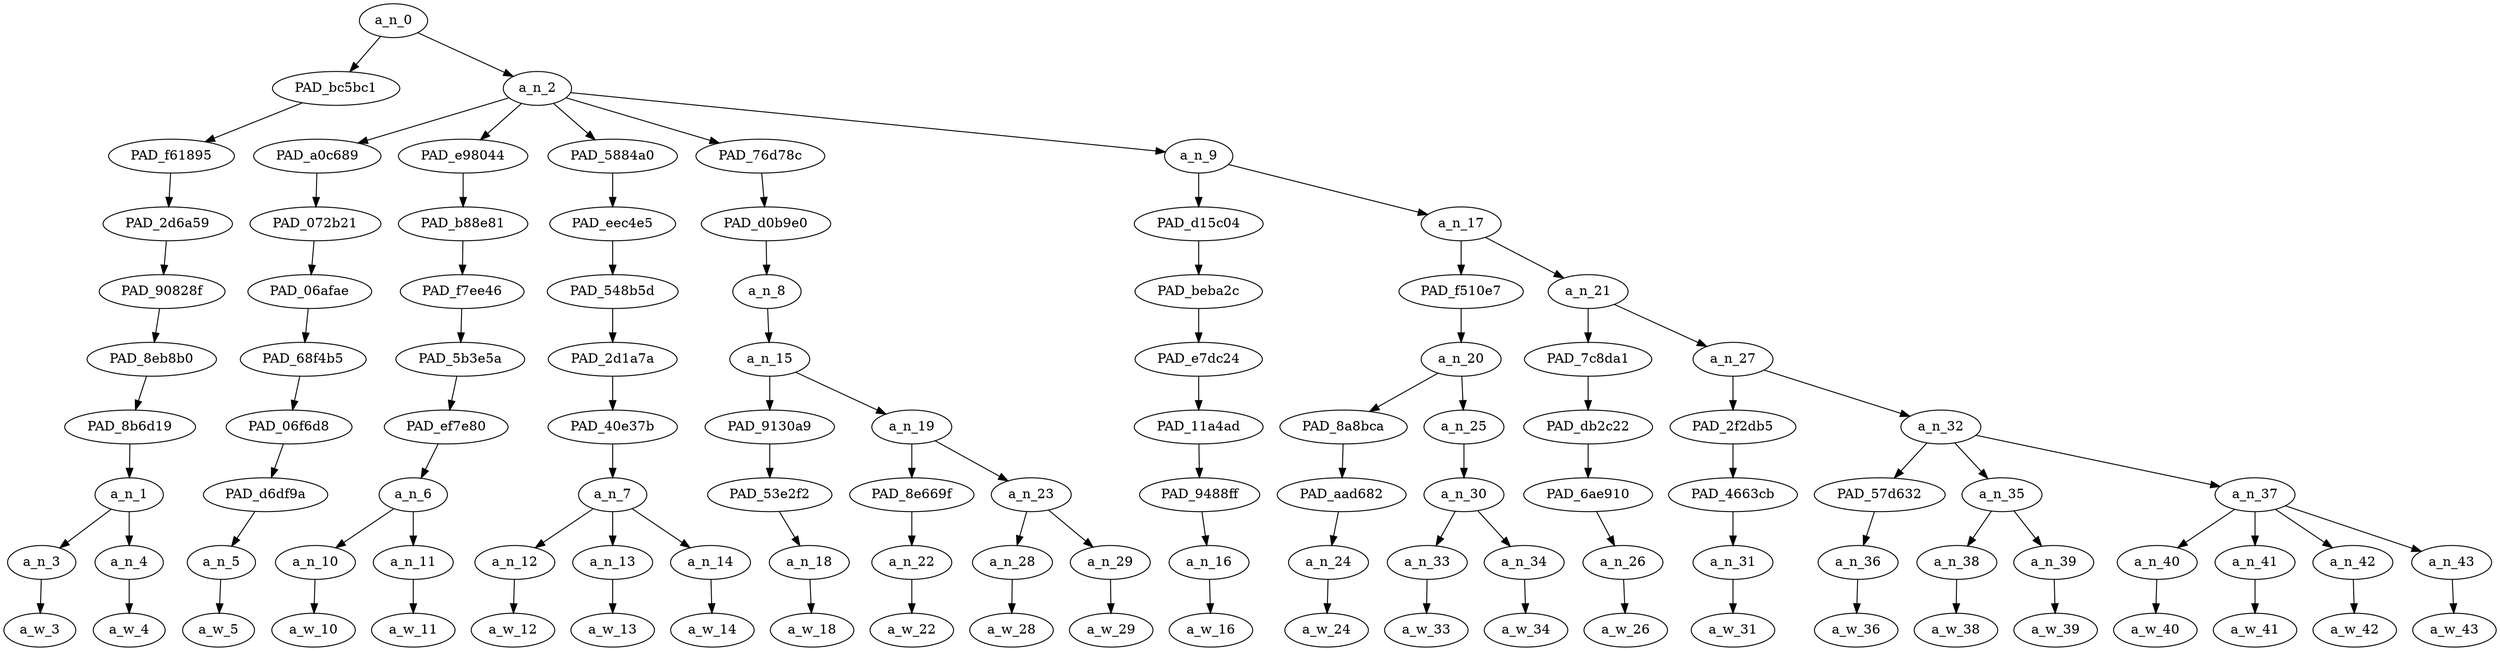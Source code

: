 strict digraph "" {
	a_n_0	[div_dir=1,
		index=0,
		level=9,
		pos="3.664583333333333,9!",
		text_span="[0, 1, 2, 3, 4, 5, 6, 7, 8, 9, 10, 11, 12, 13, 14, 15, 16, 17, 18, 19, 20, 21, 22, 23, 24]",
		value=1.00000000];
	PAD_bc5bc1	[div_dir=-1,
		index=0,
		level=8,
		pos="0.5,8!",
		text_span="[0, 1]",
		value=0.04169348];
	a_n_0 -> PAD_bc5bc1;
	a_n_2	[div_dir=1,
		index=1,
		level=8,
		pos="6.829166666666666,8!",
		text_span="[2, 3, 4, 5, 6, 7, 8, 9, 10, 11, 12, 13, 14, 15, 16, 17, 18, 19, 20, 21, 22, 23, 24]",
		value=0.95823834];
	a_n_0 -> a_n_2;
	PAD_f61895	[div_dir=-1,
		index=0,
		level=7,
		pos="0.5,7!",
		text_span="[0, 1]",
		value=0.04169348];
	PAD_bc5bc1 -> PAD_f61895;
	PAD_2d6a59	[div_dir=-1,
		index=0,
		level=6,
		pos="0.5,6!",
		text_span="[0, 1]",
		value=0.04169348];
	PAD_f61895 -> PAD_2d6a59;
	PAD_90828f	[div_dir=-1,
		index=0,
		level=5,
		pos="0.5,5!",
		text_span="[0, 1]",
		value=0.04169348];
	PAD_2d6a59 -> PAD_90828f;
	PAD_8eb8b0	[div_dir=-1,
		index=0,
		level=4,
		pos="0.5,4!",
		text_span="[0, 1]",
		value=0.04169348];
	PAD_90828f -> PAD_8eb8b0;
	PAD_8b6d19	[div_dir=-1,
		index=0,
		level=3,
		pos="0.5,3!",
		text_span="[0, 1]",
		value=0.04169348];
	PAD_8eb8b0 -> PAD_8b6d19;
	a_n_1	[div_dir=-1,
		index=0,
		level=2,
		pos="0.5,2!",
		text_span="[0, 1]",
		value=0.04169348];
	PAD_8b6d19 -> a_n_1;
	a_n_3	[div_dir=-1,
		index=0,
		level=1,
		pos="0.0,1!",
		text_span="[0]",
		value=0.01812509];
	a_n_1 -> a_n_3;
	a_n_4	[div_dir=-1,
		index=1,
		level=1,
		pos="1.0,1!",
		text_span="[1]",
		value=0.02341998];
	a_n_1 -> a_n_4;
	a_w_3	[div_dir=0,
		index=0,
		level=0,
		pos="0,0!",
		text_span="[0]",
		value=i];
	a_n_3 -> a_w_3;
	a_w_4	[div_dir=0,
		index=1,
		level=0,
		pos="1,0!",
		text_span="[1]",
		value=fucking];
	a_n_4 -> a_w_4;
	PAD_a0c689	[div_dir=-1,
		index=1,
		level=7,
		pos="2.0,7!",
		text_span="[2]",
		value=0.03018363];
	a_n_2 -> PAD_a0c689;
	PAD_e98044	[div_dir=-1,
		index=2,
		level=7,
		pos="3.5,7!",
		text_span="[3, 4]",
		value=0.05438706];
	a_n_2 -> PAD_e98044;
	PAD_5884a0	[div_dir=1,
		index=3,
		level=7,
		pos="6.0,7!",
		text_span="[5, 6, 7]",
		value=0.04851420];
	a_n_2 -> PAD_5884a0;
	PAD_76d78c	[div_dir=1,
		index=4,
		level=7,
		pos="8.875,7!",
		text_span="[8, 9, 10, 11]",
		value=0.27364282];
	a_n_2 -> PAD_76d78c;
	a_n_9	[div_dir=1,
		index=5,
		level=7,
		pos="13.770833333333332,7!",
		text_span="[12, 13, 14, 15, 16, 17, 18, 19, 20, 21, 22, 23, 24]",
		value=0.55140081];
	a_n_2 -> a_n_9;
	PAD_072b21	[div_dir=-1,
		index=1,
		level=6,
		pos="2.0,6!",
		text_span="[2]",
		value=0.03018363];
	PAD_a0c689 -> PAD_072b21;
	PAD_06afae	[div_dir=-1,
		index=1,
		level=5,
		pos="2.0,5!",
		text_span="[2]",
		value=0.03018363];
	PAD_072b21 -> PAD_06afae;
	PAD_68f4b5	[div_dir=-1,
		index=1,
		level=4,
		pos="2.0,4!",
		text_span="[2]",
		value=0.03018363];
	PAD_06afae -> PAD_68f4b5;
	PAD_06f6d8	[div_dir=-1,
		index=1,
		level=3,
		pos="2.0,3!",
		text_span="[2]",
		value=0.03018363];
	PAD_68f4b5 -> PAD_06f6d8;
	PAD_d6df9a	[div_dir=-1,
		index=1,
		level=2,
		pos="2.0,2!",
		text_span="[2]",
		value=0.03018363];
	PAD_06f6d8 -> PAD_d6df9a;
	a_n_5	[div_dir=-1,
		index=2,
		level=1,
		pos="2.0,1!",
		text_span="[2]",
		value=0.03018363];
	PAD_d6df9a -> a_n_5;
	a_w_5	[div_dir=0,
		index=2,
		level=0,
		pos="2,0!",
		text_span="[2]",
		value=hate];
	a_n_5 -> a_w_5;
	PAD_b88e81	[div_dir=-1,
		index=2,
		level=6,
		pos="3.5,6!",
		text_span="[3, 4]",
		value=0.05438706];
	PAD_e98044 -> PAD_b88e81;
	PAD_f7ee46	[div_dir=-1,
		index=2,
		level=5,
		pos="3.5,5!",
		text_span="[3, 4]",
		value=0.05438706];
	PAD_b88e81 -> PAD_f7ee46;
	PAD_5b3e5a	[div_dir=-1,
		index=2,
		level=4,
		pos="3.5,4!",
		text_span="[3, 4]",
		value=0.05438706];
	PAD_f7ee46 -> PAD_5b3e5a;
	PAD_ef7e80	[div_dir=-1,
		index=2,
		level=3,
		pos="3.5,3!",
		text_span="[3, 4]",
		value=0.05438706];
	PAD_5b3e5a -> PAD_ef7e80;
	a_n_6	[div_dir=-1,
		index=2,
		level=2,
		pos="3.5,2!",
		text_span="[3, 4]",
		value=0.05438706];
	PAD_ef7e80 -> a_n_6;
	a_n_10	[div_dir=-1,
		index=3,
		level=1,
		pos="3.0,1!",
		text_span="[3]",
		value=0.02135034];
	a_n_6 -> a_n_10;
	a_n_11	[div_dir=-1,
		index=4,
		level=1,
		pos="4.0,1!",
		text_span="[4]",
		value=0.03287976];
	a_n_6 -> a_n_11;
	a_w_10	[div_dir=0,
		index=3,
		level=0,
		pos="3,0!",
		text_span="[3]",
		value=my];
	a_n_10 -> a_w_10;
	a_w_11	[div_dir=0,
		index=4,
		level=0,
		pos="4,0!",
		text_span="[4]",
		value=uncle];
	a_n_11 -> a_w_11;
	PAD_eec4e5	[div_dir=1,
		index=3,
		level=6,
		pos="6.0,6!",
		text_span="[5, 6, 7]",
		value=0.04851420];
	PAD_5884a0 -> PAD_eec4e5;
	PAD_548b5d	[div_dir=1,
		index=3,
		level=5,
		pos="6.0,5!",
		text_span="[5, 6, 7]",
		value=0.04851420];
	PAD_eec4e5 -> PAD_548b5d;
	PAD_2d1a7a	[div_dir=1,
		index=3,
		level=4,
		pos="6.0,4!",
		text_span="[5, 6, 7]",
		value=0.04851420];
	PAD_548b5d -> PAD_2d1a7a;
	PAD_40e37b	[div_dir=1,
		index=3,
		level=3,
		pos="6.0,3!",
		text_span="[5, 6, 7]",
		value=0.04851420];
	PAD_2d1a7a -> PAD_40e37b;
	a_n_7	[div_dir=1,
		index=3,
		level=2,
		pos="6.0,2!",
		text_span="[5, 6, 7]",
		value=0.04851420];
	PAD_40e37b -> a_n_7;
	a_n_12	[div_dir=1,
		index=5,
		level=1,
		pos="5.0,1!",
		text_span="[5]",
		value=0.02093888];
	a_n_7 -> a_n_12;
	a_n_13	[div_dir=1,
		index=6,
		level=1,
		pos="6.0,1!",
		text_span="[6]",
		value=0.01158665];
	a_n_7 -> a_n_13;
	a_n_14	[div_dir=-1,
		index=7,
		level=1,
		pos="7.0,1!",
		text_span="[7]",
		value=0.01596730];
	a_n_7 -> a_n_14;
	a_w_12	[div_dir=0,
		index=5,
		level=0,
		pos="5,0!",
		text_span="[5]",
		value=its];
	a_n_12 -> a_w_12;
	a_w_13	[div_dir=0,
		index=6,
		level=0,
		pos="6,0!",
		text_span="[6]",
		value=so];
	a_n_13 -> a_w_13;
	a_w_14	[div_dir=0,
		index=7,
		level=0,
		pos="7,0!",
		text_span="[7]",
		value=hard];
	a_n_14 -> a_w_14;
	PAD_d0b9e0	[div_dir=1,
		index=4,
		level=6,
		pos="8.875,6!",
		text_span="[8, 9, 10, 11]",
		value=0.27364282];
	PAD_76d78c -> PAD_d0b9e0;
	a_n_8	[div_dir=1,
		index=4,
		level=5,
		pos="8.875,5!",
		text_span="[8, 9, 10, 11]",
		value=0.27364282];
	PAD_d0b9e0 -> a_n_8;
	a_n_15	[div_dir=1,
		index=4,
		level=4,
		pos="8.875,4!",
		text_span="[8, 9, 10, 11]",
		value=0.27361791];
	a_n_8 -> a_n_15;
	PAD_9130a9	[div_dir=1,
		index=4,
		level=3,
		pos="8.0,3!",
		text_span="[8]",
		value=0.01283578];
	a_n_15 -> PAD_9130a9;
	a_n_19	[div_dir=1,
		index=5,
		level=3,
		pos="9.75,3!",
		text_span="[9, 10, 11]",
		value=0.26075722];
	a_n_15 -> a_n_19;
	PAD_53e2f2	[div_dir=1,
		index=4,
		level=2,
		pos="8.0,2!",
		text_span="[8]",
		value=0.01283578];
	PAD_9130a9 -> PAD_53e2f2;
	a_n_18	[div_dir=1,
		index=8,
		level=1,
		pos="8.0,1!",
		text_span="[8]",
		value=0.01283578];
	PAD_53e2f2 -> a_n_18;
	a_w_18	[div_dir=0,
		index=8,
		level=0,
		pos="8,0!",
		text_span="[8]",
		value=to];
	a_n_18 -> a_w_18;
	PAD_8e669f	[div_dir=1,
		index=5,
		level=2,
		pos="9.0,2!",
		text_span="[9]",
		value=0.03083408];
	a_n_19 -> PAD_8e669f;
	a_n_23	[div_dir=-1,
		index=6,
		level=2,
		pos="10.5,2!",
		text_span="[10, 11]",
		value=0.22991504];
	a_n_19 -> a_n_23;
	a_n_22	[div_dir=1,
		index=9,
		level=1,
		pos="9.0,1!",
		text_span="[9]",
		value=0.03083408];
	PAD_8e669f -> a_n_22;
	a_w_22	[div_dir=0,
		index=9,
		level=0,
		pos="9,0!",
		text_span="[9]",
		value=enjoy];
	a_n_22 -> a_w_22;
	a_n_28	[div_dir=-1,
		index=10,
		level=1,
		pos="10.0,1!",
		text_span="[10]",
		value=0.03205153];
	a_n_23 -> a_n_28;
	a_n_29	[div_dir=1,
		index=11,
		level=1,
		pos="11.0,1!",
		text_span="[11]",
		value=0.19785624];
	a_n_23 -> a_n_29;
	a_w_28	[div_dir=0,
		index=10,
		level=0,
		pos="10,0!",
		text_span="[10]",
		value=my1];
	a_n_28 -> a_w_28;
	a_w_29	[div_dir=0,
		index=11,
		level=0,
		pos="11,0!",
		text_span="[11]",
		value=buckeyes];
	a_n_29 -> a_w_29;
	PAD_d15c04	[div_dir=1,
		index=5,
		level=6,
		pos="12.0,6!",
		text_span="[12]",
		value=0.01640269];
	a_n_9 -> PAD_d15c04;
	a_n_17	[div_dir=1,
		index=6,
		level=6,
		pos="15.541666666666666,6!",
		text_span="[13, 14, 15, 16, 17, 18, 19, 20, 21, 22, 23, 24]",
		value=0.53480578];
	a_n_9 -> a_n_17;
	PAD_beba2c	[div_dir=1,
		index=5,
		level=5,
		pos="12.0,5!",
		text_span="[12]",
		value=0.01640269];
	PAD_d15c04 -> PAD_beba2c;
	PAD_e7dc24	[div_dir=1,
		index=5,
		level=4,
		pos="12.0,4!",
		text_span="[12]",
		value=0.01640269];
	PAD_beba2c -> PAD_e7dc24;
	PAD_11a4ad	[div_dir=1,
		index=6,
		level=3,
		pos="12.0,3!",
		text_span="[12]",
		value=0.01640269];
	PAD_e7dc24 -> PAD_11a4ad;
	PAD_9488ff	[div_dir=1,
		index=7,
		level=2,
		pos="12.0,2!",
		text_span="[12]",
		value=0.01640269];
	PAD_11a4ad -> PAD_9488ff;
	a_n_16	[div_dir=1,
		index=12,
		level=1,
		pos="12.0,1!",
		text_span="[12]",
		value=0.01640269];
	PAD_9488ff -> a_n_16;
	a_w_16	[div_dir=0,
		index=12,
		level=0,
		pos="12,0!",
		text_span="[12]",
		value=when];
	a_n_16 -> a_w_16;
	PAD_f510e7	[div_dir=1,
		index=6,
		level=5,
		pos="13.75,5!",
		text_span="[13, 14, 15]",
		value=0.04349202];
	a_n_17 -> PAD_f510e7;
	a_n_21	[div_dir=1,
		index=7,
		level=5,
		pos="17.333333333333332,5!",
		text_span="[16, 17, 18, 19, 20, 21, 22, 23, 24]",
		value=0.49113168];
	a_n_17 -> a_n_21;
	a_n_20	[div_dir=1,
		index=6,
		level=4,
		pos="13.75,4!",
		text_span="[13, 14, 15]",
		value=0.04349202];
	PAD_f510e7 -> a_n_20;
	PAD_8a8bca	[div_dir=-1,
		index=7,
		level=3,
		pos="13.0,3!",
		text_span="[13]",
		value=0.01324452];
	a_n_20 -> PAD_8a8bca;
	a_n_25	[div_dir=1,
		index=8,
		level=3,
		pos="14.5,3!",
		text_span="[14, 15]",
		value=0.03023217];
	a_n_20 -> a_n_25;
	PAD_aad682	[div_dir=-1,
		index=8,
		level=2,
		pos="13.0,2!",
		text_span="[13]",
		value=0.01324452];
	PAD_8a8bca -> PAD_aad682;
	a_n_24	[div_dir=-1,
		index=13,
		level=1,
		pos="13.0,1!",
		text_span="[13]",
		value=0.01324452];
	PAD_aad682 -> a_n_24;
	a_w_24	[div_dir=0,
		index=13,
		level=0,
		pos="13,0!",
		text_span="[13]",
		value=all];
	a_n_24 -> a_w_24;
	a_n_30	[div_dir=1,
		index=9,
		level=2,
		pos="14.5,2!",
		text_span="[14, 15]",
		value=0.03019833];
	a_n_25 -> a_n_30;
	a_n_33	[div_dir=1,
		index=14,
		level=1,
		pos="14.0,1!",
		text_span="[14]",
		value=0.01402107];
	a_n_30 -> a_n_33;
	a_n_34	[div_dir=1,
		index=15,
		level=1,
		pos="15.0,1!",
		text_span="[15]",
		value=0.01614341];
	a_n_30 -> a_n_34;
	a_w_33	[div_dir=0,
		index=14,
		level=0,
		pos="14,0!",
		text_span="[14]",
		value=he];
	a_n_33 -> a_w_33;
	a_w_34	[div_dir=0,
		index=15,
		level=0,
		pos="15,0!",
		text_span="[15]",
		value=does];
	a_n_34 -> a_w_34;
	PAD_7c8da1	[div_dir=1,
		index=7,
		level=4,
		pos="16.0,4!",
		text_span="[16]",
		value=0.01836629];
	a_n_21 -> PAD_7c8da1;
	a_n_27	[div_dir=1,
		index=8,
		level=4,
		pos="18.666666666666664,4!",
		text_span="[17, 18, 19, 20, 21, 22, 23, 24]",
		value=0.47256981];
	a_n_21 -> a_n_27;
	PAD_db2c22	[div_dir=1,
		index=9,
		level=3,
		pos="16.0,3!",
		text_span="[16]",
		value=0.01836629];
	PAD_7c8da1 -> PAD_db2c22;
	PAD_6ae910	[div_dir=1,
		index=10,
		level=2,
		pos="16.0,2!",
		text_span="[16]",
		value=0.01836629];
	PAD_db2c22 -> PAD_6ae910;
	a_n_26	[div_dir=1,
		index=16,
		level=1,
		pos="16.0,1!",
		text_span="[16]",
		value=0.01836629];
	PAD_6ae910 -> a_n_26;
	a_w_26	[div_dir=0,
		index=16,
		level=0,
		pos="16,0!",
		text_span="[16]",
		value=is];
	a_n_26 -> a_w_26;
	PAD_2f2db5	[div_dir=-1,
		index=10,
		level=3,
		pos="17.0,3!",
		text_span="[17]",
		value=0.03884484];
	a_n_27 -> PAD_2f2db5;
	a_n_32	[div_dir=1,
		index=11,
		level=3,
		pos="20.333333333333332,3!",
		text_span="[18, 19, 20, 21, 22, 23, 24]",
		value=0.43354324];
	a_n_27 -> a_n_32;
	PAD_4663cb	[div_dir=-1,
		index=11,
		level=2,
		pos="17.0,2!",
		text_span="[17]",
		value=0.03884484];
	PAD_2f2db5 -> PAD_4663cb;
	a_n_31	[div_dir=-1,
		index=17,
		level=1,
		pos="17.0,1!",
		text_span="[17]",
		value=0.03884484];
	PAD_4663cb -> a_n_31;
	a_w_31	[div_dir=0,
		index=17,
		level=0,
		pos="17,0!",
		text_span="[17]",
		value=insult];
	a_n_31 -> a_w_31;
	PAD_57d632	[div_dir=1,
		index=13,
		level=2,
		pos="20.0,2!",
		text_span="[20]",
		value=0.02148344];
	a_n_32 -> PAD_57d632;
	a_n_35	[div_dir=-1,
		index=12,
		level=2,
		pos="18.5,2!",
		text_span="[18, 19]",
		value=0.22107769];
	a_n_32 -> a_n_35;
	a_n_37	[div_dir=1,
		index=14,
		level=2,
		pos="22.5,2!",
		text_span="[21, 22, 23, 24]",
		value=0.19073381];
	a_n_32 -> a_n_37;
	a_n_36	[div_dir=1,
		index=20,
		level=1,
		pos="20.0,1!",
		text_span="[20]",
		value=0.02148344];
	PAD_57d632 -> a_n_36;
	a_w_36	[div_dir=0,
		index=20,
		level=0,
		pos="20,0!",
		text_span="[20]",
		value=and];
	a_n_36 -> a_w_36;
	a_n_38	[div_dir=1,
		index=18,
		level=1,
		pos="18.0,1!",
		text_span="[18]",
		value=0.03393853];
	a_n_35 -> a_n_38;
	a_n_39	[div_dir=-1,
		index=19,
		level=1,
		pos="19.0,1!",
		text_span="[19]",
		value=0.18704867];
	a_n_35 -> a_n_39;
	a_w_38	[div_dir=0,
		index=18,
		level=0,
		pos="18,0!",
		text_span="[18]",
		value=my2];
	a_n_38 -> a_w_38;
	a_w_39	[div_dir=0,
		index=19,
		level=0,
		pos="19,0!",
		text_span="[19]",
		value=buckeyes1];
	a_n_39 -> a_w_39;
	a_n_40	[div_dir=1,
		index=21,
		level=1,
		pos="21.0,1!",
		text_span="[21]",
		value=0.05711144];
	a_n_37 -> a_n_40;
	a_n_41	[div_dir=1,
		index=22,
		level=1,
		pos="22.0,1!",
		text_span="[22]",
		value=0.03476029];
	a_n_37 -> a_n_41;
	a_n_42	[div_dir=1,
		index=23,
		level=1,
		pos="23.0,1!",
		text_span="[23]",
		value=0.03865499];
	a_n_37 -> a_n_42;
	a_n_43	[div_dir=1,
		index=24,
		level=1,
		pos="24.0,1!",
		text_span="[24]",
		value=0.05979676];
	a_n_37 -> a_n_43;
	a_w_40	[div_dir=0,
		index=21,
		level=0,
		pos="21,0!",
		text_span="[21]",
		value=thier];
	a_n_40 -> a_w_40;
	a_w_41	[div_dir=0,
		index=22,
		level=0,
		pos="22,0!",
		text_span="[22]",
		value=amazing];
	a_n_41 -> a_w_41;
	a_w_42	[div_dir=0,
		index=23,
		level=0,
		pos="23,0!",
		text_span="[23]",
		value=head];
	a_n_42 -> a_w_42;
	a_w_43	[div_dir=0,
		index=24,
		level=0,
		pos="24,0!",
		text_span="[24]",
		value=coach];
	a_n_43 -> a_w_43;
}
